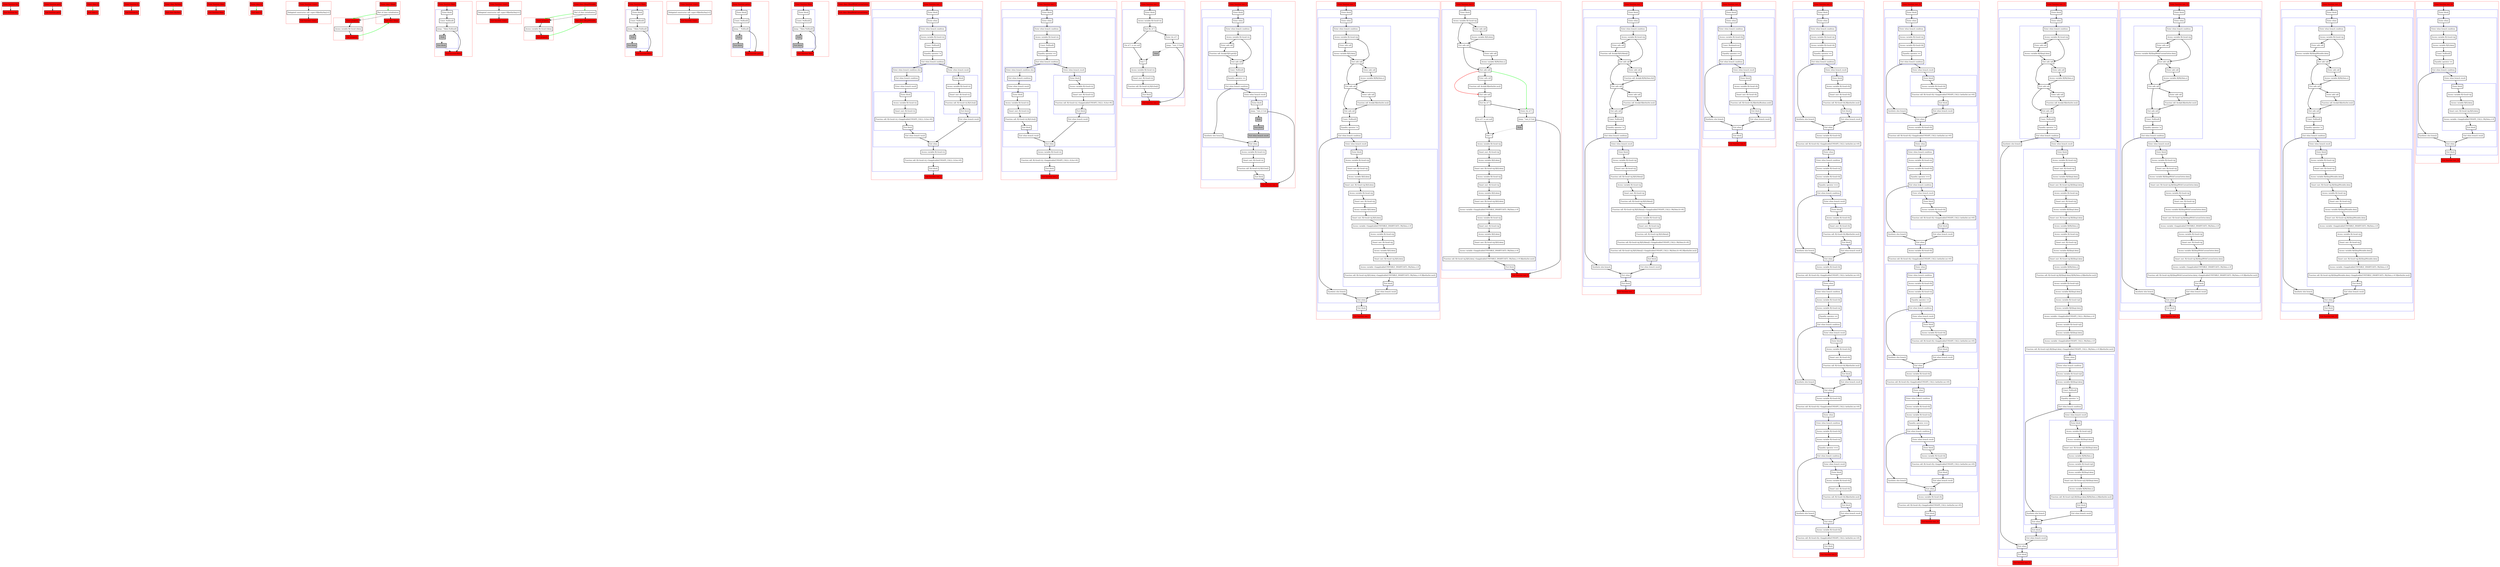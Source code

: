 digraph nullability_kt {
    graph [nodesep=3]
    node [shape=box penwidth=2]
    edge [penwidth=2]

    subgraph cluster_0 {
        color=red
        0 [label="Enter function foo" style="filled" fillcolor=red];
        1 [label="Exit function foo" style="filled" fillcolor=red];
    }
    0 -> {1};

    subgraph cluster_1 {
        color=red
        2 [label="Enter function getA" style="filled" fillcolor=red];
        3 [label="Exit function getA" style="filled" fillcolor=red];
    }
    2 -> {3};

    subgraph cluster_2 {
        color=red
        4 [label="Enter class A" style="filled" fillcolor=red];
        5 [label="Exit class A" style="filled" fillcolor=red];
    }
    4 -> {5} [color=green];

    subgraph cluster_3 {
        color=red
        6 [label="Enter function fs" style="filled" fillcolor=red];
        7 [label="Exit function fs" style="filled" fillcolor=red];
    }
    6 -> {7};

    subgraph cluster_4 {
        color=red
        8 [label="Enter class MyData" style="filled" fillcolor=red];
        9 [label="Exit class MyData" style="filled" fillcolor=red];
    }
    8 -> {9} [color=green];

    subgraph cluster_5 {
        color=red
        10 [label="Enter function fdata" style="filled" fillcolor=red];
        11 [label="Exit function fdata" style="filled" fillcolor=red];
    }
    10 -> {11};

    subgraph cluster_6 {
        color=red
        12 [label="Enter class Q" style="filled" fillcolor=red];
        13 [label="Exit class Q" style="filled" fillcolor=red];
    }
    12 -> {13} [color=green];

    subgraph cluster_7 {
        color=red
        14 [label="Enter function <init>" style="filled" fillcolor=red];
        15 [label="Delegated constructor call: super<R|kotlin/Any|>()"];
        16 [label="Exit function <init>" style="filled" fillcolor=red];
    }
    14 -> {15};
    15 -> {16};

    subgraph cluster_8 {
        color=red
        17 [label="Enter property" style="filled" fillcolor=red];
        18 [label="Access variable R|<local>/data|"];
        19 [label="Exit property" style="filled" fillcolor=red];
    }
    17 -> {18};
    18 -> {19};
    19 -> {29} [color=green];

    subgraph cluster_9 {
        color=red
        20 [label="Enter function fdata" style="filled" fillcolor=red];
        subgraph cluster_10 {
            color=blue
            21 [label="Enter block"];
            22 [label="Const: Null(null)"];
            23 [label="Jump: ^fdata Null(null)"];
            24 [label="Stub" style="filled" fillcolor=gray];
            25 [label="Exit block" style="filled" fillcolor=gray];
        }
        26 [label="Exit function fdata" style="filled" fillcolor=red];
    }
    20 -> {21};
    21 -> {22};
    22 -> {23};
    23 -> {26};
    23 -> {24} [style=dotted];
    24 -> {25} [style=dotted];
    25 -> {26} [style=dotted];

    subgraph cluster_11 {
        color=red
        27 [label="Enter class QImpl" style="filled" fillcolor=red];
        28 [label="Part of class initialization"];
        29 [label="Exit class QImpl" style="filled" fillcolor=red];
    }
    27 -> {28} [color=green];
    28 -> {29} [style=dotted];
    28 -> {17} [color=green];
    28 -> {17} [style=dashed];

    subgraph cluster_12 {
        color=red
        30 [label="Enter function <init>" style="filled" fillcolor=red];
        31 [label="Delegated constructor call: super<R|kotlin/Any|>()"];
        32 [label="Exit function <init>" style="filled" fillcolor=red];
    }
    30 -> {31};
    31 -> {32};

    subgraph cluster_13 {
        color=red
        33 [label="Enter property" style="filled" fillcolor=red];
        34 [label="Access variable R|<local>/data|"];
        35 [label="Exit property" style="filled" fillcolor=red];
    }
    33 -> {34};
    34 -> {35};
    35 -> {45} [color=green];

    subgraph cluster_14 {
        color=red
        36 [label="Enter function fdata" style="filled" fillcolor=red];
        subgraph cluster_15 {
            color=blue
            37 [label="Enter block"];
            38 [label="Const: Null(null)"];
            39 [label="Jump: ^fdata Null(null)"];
            40 [label="Stub" style="filled" fillcolor=gray];
            41 [label="Exit block" style="filled" fillcolor=gray];
        }
        42 [label="Exit function fdata" style="filled" fillcolor=red];
    }
    36 -> {37};
    37 -> {38};
    38 -> {39};
    39 -> {42};
    39 -> {40} [style=dotted];
    40 -> {41} [style=dotted];
    41 -> {42} [style=dotted];

    subgraph cluster_16 {
        color=red
        43 [label="Enter class QImplMutable" style="filled" fillcolor=red];
        44 [label="Part of class initialization"];
        45 [label="Exit class QImplMutable" style="filled" fillcolor=red];
    }
    43 -> {44} [color=green];
    44 -> {45} [style=dotted];
    44 -> {33} [color=green];
    44 -> {33} [style=dashed];

    subgraph cluster_17 {
        color=red
        46 [label="Enter function <init>" style="filled" fillcolor=red];
        47 [label="Delegated constructor call: super<R|kotlin/Any|>()"];
        48 [label="Exit function <init>" style="filled" fillcolor=red];
    }
    46 -> {47};
    47 -> {48};

    subgraph cluster_18 {
        color=red
        49 [label="Enter function getter" style="filled" fillcolor=red];
        subgraph cluster_19 {
            color=blue
            50 [label="Enter block"];
            51 [label="Const: Null(null)"];
            52 [label="Jump: ^ Null(null)"];
            53 [label="Stub" style="filled" fillcolor=gray];
            54 [label="Exit block" style="filled" fillcolor=gray];
        }
        55 [label="Exit function getter" style="filled" fillcolor=red];
    }
    49 -> {50};
    50 -> {51};
    51 -> {52};
    52 -> {55};
    52 -> {53} [style=dotted];
    53 -> {54} [style=dotted];
    54 -> {55} [style=dotted];

    subgraph cluster_20 {
        color=red
        56 [label="Enter function fdata" style="filled" fillcolor=red];
        subgraph cluster_21 {
            color=blue
            57 [label="Enter block"];
            58 [label="Const: Null(null)"];
            59 [label="Jump: ^fdata Null(null)"];
            60 [label="Stub" style="filled" fillcolor=gray];
            61 [label="Exit block" style="filled" fillcolor=gray];
        }
        62 [label="Exit function fdata" style="filled" fillcolor=red];
    }
    56 -> {57};
    57 -> {58};
    58 -> {59};
    59 -> {62};
    59 -> {60} [style=dotted];
    60 -> {61} [style=dotted];
    61 -> {62} [style=dotted];

    subgraph cluster_22 {
        color=red
        63 [label="Enter class QImplWithCustomGetter" style="filled" fillcolor=red];
        64 [label="Exit class QImplWithCustomGetter" style="filled" fillcolor=red];
    }
    63 -> {64} [color=green];

    subgraph cluster_23 {
        color=red
        65 [label="Enter function test_1" style="filled" fillcolor=red];
        subgraph cluster_24 {
            color=blue
            66 [label="Enter block"];
            subgraph cluster_25 {
                color=blue
                67 [label="Enter when"];
                subgraph cluster_26 {
                    color=blue
                    68 [label="Enter when branch condition "];
                    69 [label="Access variable R|<local>/x|"];
                    70 [label="Const: Null(null)"];
                    71 [label="Equality operator !="];
                    72 [label="Exit when branch condition"];
                }
                subgraph cluster_27 {
                    color=blue
                    73 [label="Enter when branch condition else"];
                    74 [label="Exit when branch condition"];
                }
                75 [label="Enter when branch result"];
                subgraph cluster_28 {
                    color=blue
                    76 [label="Enter block"];
                    77 [label="Access variable R|<local>/x|"];
                    78 [label="Smart cast: R|<local>/x|"];
                    79 [label="Function call: R|<local>/x|.<Inapplicable(UNSAFE_CALL): /A.foo>#()"];
                    80 [label="Exit block"];
                }
                81 [label="Exit when branch result"];
                82 [label="Enter when branch result"];
                subgraph cluster_29 {
                    color=blue
                    83 [label="Enter block"];
                    84 [label="Access variable R|<local>/x|"];
                    85 [label="Smart cast: R|<local>/x|"];
                    86 [label="Function call: R|<local>/x|.R|/A.foo|()"];
                    87 [label="Exit block"];
                }
                88 [label="Exit when branch result"];
                89 [label="Exit when"];
            }
            90 [label="Access variable R|<local>/x|"];
            91 [label="Function call: R|<local>/x|.<Inapplicable(UNSAFE_CALL): /A.foo>#()"];
            92 [label="Exit block"];
        }
        93 [label="Exit function test_1" style="filled" fillcolor=red];
    }
    65 -> {66};
    66 -> {67};
    67 -> {68};
    68 -> {69};
    69 -> {70};
    70 -> {71};
    71 -> {72};
    72 -> {82 73};
    73 -> {74};
    74 -> {75};
    75 -> {76};
    76 -> {77};
    77 -> {78};
    78 -> {79};
    79 -> {80};
    80 -> {81};
    81 -> {89};
    82 -> {83};
    83 -> {84};
    84 -> {85};
    85 -> {86};
    86 -> {87};
    87 -> {88};
    88 -> {89};
    89 -> {90};
    90 -> {91};
    91 -> {92};
    92 -> {93};

    subgraph cluster_30 {
        color=red
        94 [label="Enter function test_2" style="filled" fillcolor=red];
        subgraph cluster_31 {
            color=blue
            95 [label="Enter block"];
            subgraph cluster_32 {
                color=blue
                96 [label="Enter when"];
                subgraph cluster_33 {
                    color=blue
                    97 [label="Enter when branch condition "];
                    98 [label="Access variable R|<local>/x|"];
                    99 [label="Const: Null(null)"];
                    100 [label="Equality operator =="];
                    101 [label="Exit when branch condition"];
                }
                subgraph cluster_34 {
                    color=blue
                    102 [label="Enter when branch condition else"];
                    103 [label="Exit when branch condition"];
                }
                104 [label="Enter when branch result"];
                subgraph cluster_35 {
                    color=blue
                    105 [label="Enter block"];
                    106 [label="Access variable R|<local>/x|"];
                    107 [label="Smart cast: R|<local>/x|"];
                    108 [label="Function call: R|<local>/x|.R|/A.foo|()"];
                    109 [label="Exit block"];
                }
                110 [label="Exit when branch result"];
                111 [label="Enter when branch result"];
                subgraph cluster_36 {
                    color=blue
                    112 [label="Enter block"];
                    113 [label="Access variable R|<local>/x|"];
                    114 [label="Smart cast: R|<local>/x|"];
                    115 [label="Function call: R|<local>/x|.<Inapplicable(UNSAFE_CALL): /A.foo>#()"];
                    116 [label="Exit block"];
                }
                117 [label="Exit when branch result"];
                118 [label="Exit when"];
            }
            119 [label="Access variable R|<local>/x|"];
            120 [label="Function call: R|<local>/x|.<Inapplicable(UNSAFE_CALL): /A.foo>#()"];
            121 [label="Exit block"];
        }
        122 [label="Exit function test_2" style="filled" fillcolor=red];
    }
    94 -> {95};
    95 -> {96};
    96 -> {97};
    97 -> {98};
    98 -> {99};
    99 -> {100};
    100 -> {101};
    101 -> {111 102};
    102 -> {103};
    103 -> {104};
    104 -> {105};
    105 -> {106};
    106 -> {107};
    107 -> {108};
    108 -> {109};
    109 -> {110};
    110 -> {118};
    111 -> {112};
    112 -> {113};
    113 -> {114};
    114 -> {115};
    115 -> {116};
    116 -> {117};
    117 -> {118};
    118 -> {119};
    119 -> {120};
    120 -> {121};
    121 -> {122};

    subgraph cluster_37 {
        color=red
        123 [label="Enter function test_3" style="filled" fillcolor=red];
        subgraph cluster_38 {
            color=blue
            124 [label="Enter block"];
            125 [label="Access variable R|<local>/x|"];
            126 [label="Exit lhs of ?:"];
            127 [label="Enter rhs of ?:"];
            128 [label="Jump: ^test_3 Unit"];
            129 [label="Stub" style="filled" fillcolor=gray];
            130 [label="Lhs of ?: is not null"];
            131 [label="Exit ?:"];
            132 [label="Access variable R|<local>/x|"];
            133 [label="Smart cast: R|<local>/x|"];
            134 [label="Function call: R|<local>/x|.R|/A.foo|()"];
            135 [label="Exit block"];
        }
        136 [label="Exit function test_3" style="filled" fillcolor=red];
    }
    123 -> {124};
    124 -> {125};
    125 -> {126};
    126 -> {130 127};
    127 -> {128};
    128 -> {136};
    128 -> {129} [style=dotted];
    129 -> {131} [style=dotted];
    130 -> {131};
    131 -> {132};
    132 -> {133};
    133 -> {134};
    134 -> {135};
    135 -> {136};

    subgraph cluster_39 {
        color=red
        137 [label="Enter function test_4" style="filled" fillcolor=red];
        subgraph cluster_40 {
            color=blue
            138 [label="Enter block"];
            subgraph cluster_41 {
                color=blue
                139 [label="Enter when"];
                subgraph cluster_42 {
                    color=blue
                    140 [label="Enter when branch condition "];
                    141 [label="Access variable R|<local>/x|"];
                    142 [label="Enter safe call"];
                    143 [label="Function call: $subj$.R|/A.getA|()"];
                    144 [label="Exit safe call"];
                    145 [label="Const: Null(null)"];
                    146 [label="Equality operator =="];
                    147 [label="Exit when branch condition"];
                }
                148 [label="Synthetic else branch"];
                149 [label="Enter when branch result"];
                subgraph cluster_43 {
                    color=blue
                    150 [label="Enter block"];
                    151 [label="Jump: ^test_4 Unit"];
                    152 [label="Stub" style="filled" fillcolor=gray];
                    153 [label="Exit block" style="filled" fillcolor=gray];
                }
                154 [label="Exit when branch result" style="filled" fillcolor=gray];
                155 [label="Exit when"];
            }
            156 [label="Access variable R|<local>/x|"];
            157 [label="Smart cast: R|<local>/x|"];
            158 [label="Function call: R|<local>/x|.R|/A.foo|()"];
            159 [label="Exit block"];
        }
        160 [label="Exit function test_4" style="filled" fillcolor=red];
    }
    137 -> {138};
    138 -> {139};
    139 -> {140};
    140 -> {141};
    141 -> {142 144};
    142 -> {143};
    143 -> {144};
    144 -> {145};
    145 -> {146};
    146 -> {147};
    147 -> {149 148};
    148 -> {155};
    149 -> {150};
    150 -> {151};
    151 -> {160};
    151 -> {152} [style=dotted];
    152 -> {153} [style=dotted];
    153 -> {154} [style=dotted];
    154 -> {155} [style=dotted];
    155 -> {156};
    156 -> {157};
    157 -> {158};
    158 -> {159};
    159 -> {160};

    subgraph cluster_44 {
        color=red
        161 [label="Enter function test_5" style="filled" fillcolor=red];
        subgraph cluster_45 {
            color=blue
            162 [label="Enter block"];
            subgraph cluster_46 {
                color=blue
                163 [label="Enter when"];
                subgraph cluster_47 {
                    color=blue
                    164 [label="Enter when branch condition "];
                    165 [label="Access variable R|<local>/q|"];
                    166 [label="Enter safe call"];
                    167 [label="Access variable R|/Q.data|"];
                    168 [label="Exit safe call"];
                    169 [label="Enter safe call"];
                    170 [label="Access variable R|/MyData.s|"];
                    171 [label="Exit safe call"];
                    172 [label="Enter safe call"];
                    173 [label="Function call: $subj$.R|kotlin/Int.inc|()"];
                    174 [label="Exit safe call"];
                    175 [label="Const: Null(null)"];
                    176 [label="Equality operator !="];
                    177 [label="Exit when branch condition"];
                }
                178 [label="Synthetic else branch"];
                179 [label="Enter when branch result"];
                subgraph cluster_48 {
                    color=blue
                    180 [label="Enter block"];
                    181 [label="Access variable R|<local>/q|"];
                    182 [label="Smart cast: R|<local>/q|"];
                    183 [label="Access variable R|/Q.data|"];
                    184 [label="Smart cast: R|<local>/q|.R|/Q.data|"];
                    185 [label="Access variable R|<local>/q|"];
                    186 [label="Smart cast: R|<local>/q|"];
                    187 [label="Access variable R|/Q.data|"];
                    188 [label="Smart cast: R|<local>/q|.R|/Q.data|"];
                    189 [label="Access variable <Inapplicable(UNSTABLE_SMARTCAST): /MyData.s>#"];
                    190 [label="Access variable R|<local>/q|"];
                    191 [label="Smart cast: R|<local>/q|"];
                    192 [label="Access variable R|/Q.data|"];
                    193 [label="Smart cast: R|<local>/q|.R|/Q.data|"];
                    194 [label="Access variable <Inapplicable(UNSTABLE_SMARTCAST): /MyData.s>#"];
                    195 [label="Function call: R|<local>/q|.R|/Q.data|.<Inapplicable(UNSTABLE_SMARTCAST): /MyData.s>#.R|kotlin/Int.inc|()"];
                    196 [label="Exit block"];
                }
                197 [label="Exit when branch result"];
                198 [label="Exit when"];
            }
            199 [label="Exit block"];
        }
        200 [label="Exit function test_5" style="filled" fillcolor=red];
    }
    161 -> {162};
    162 -> {163};
    163 -> {164};
    164 -> {165};
    165 -> {166 168};
    166 -> {167};
    167 -> {168};
    168 -> {169 171};
    169 -> {170};
    170 -> {171};
    171 -> {172 174};
    172 -> {173};
    173 -> {174};
    174 -> {175};
    175 -> {176};
    176 -> {177};
    177 -> {179 178};
    178 -> {198};
    179 -> {180};
    180 -> {181};
    181 -> {182};
    182 -> {183};
    183 -> {184};
    184 -> {185};
    185 -> {186};
    186 -> {187};
    187 -> {188};
    188 -> {189};
    189 -> {190};
    190 -> {191};
    191 -> {192};
    192 -> {193};
    193 -> {194};
    194 -> {195};
    195 -> {196};
    196 -> {197};
    197 -> {198};
    198 -> {199};
    199 -> {200};

    subgraph cluster_49 {
        color=red
        201 [label="Enter function test_6" style="filled" fillcolor=red];
        subgraph cluster_50 {
            color=blue
            202 [label="Enter block"];
            203 [label="Access variable R|<local>/q|"];
            204 [label="Enter safe call"];
            205 [label="Access variable R|/Q.data|"];
            206 [label="Exit safe call"];
            207 [label="Enter safe call"];
            208 [label="Access variable R|/MyData.s|"];
            209 [label="Exit safe call"];
            210 [label="Enter safe call"];
            211 [label="Function call: $subj$.R|kotlin/Int.inc|()"];
            212 [label="Exit safe call"];
            213 [label="Exit lhs of ?:"];
            214 [label="Enter rhs of ?:"];
            215 [label="Jump: ^test_6 Unit"];
            216 [label="Stub" style="filled" fillcolor=gray];
            217 [label="Lhs of ?: is not null"];
            218 [label="Exit ?:"];
            219 [label="Access variable R|<local>/q|"];
            220 [label="Smart cast: R|<local>/q|"];
            221 [label="Access variable R|/Q.data|"];
            222 [label="Smart cast: R|<local>/q|.R|/Q.data|"];
            223 [label="Access variable R|<local>/q|"];
            224 [label="Smart cast: R|<local>/q|"];
            225 [label="Access variable R|/Q.data|"];
            226 [label="Smart cast: R|<local>/q|.R|/Q.data|"];
            227 [label="Access variable <Inapplicable(UNSTABLE_SMARTCAST): /MyData.s>#"];
            228 [label="Access variable R|<local>/q|"];
            229 [label="Smart cast: R|<local>/q|"];
            230 [label="Access variable R|/Q.data|"];
            231 [label="Smart cast: R|<local>/q|.R|/Q.data|"];
            232 [label="Access variable <Inapplicable(UNSTABLE_SMARTCAST): /MyData.s>#"];
            233 [label="Function call: R|<local>/q|.R|/Q.data|.<Inapplicable(UNSTABLE_SMARTCAST): /MyData.s>#.R|kotlin/Int.inc|()"];
            234 [label="Exit block"];
        }
        235 [label="Exit function test_6" style="filled" fillcolor=red];
    }
    201 -> {202};
    202 -> {203};
    203 -> {204 206};
    204 -> {205};
    205 -> {206};
    206 -> {207 209};
    207 -> {208};
    208 -> {209};
    209 -> {210};
    209 -> {212} [color=red];
    209 -> {214} [color=green];
    210 -> {211};
    211 -> {212};
    212 -> {213};
    213 -> {217 214};
    214 -> {215};
    215 -> {235};
    215 -> {216} [style=dotted];
    216 -> {218} [style=dotted];
    217 -> {218};
    218 -> {219};
    219 -> {220};
    220 -> {221};
    221 -> {222};
    222 -> {223};
    223 -> {224};
    224 -> {225};
    225 -> {226};
    226 -> {227};
    227 -> {228};
    228 -> {229};
    229 -> {230};
    230 -> {231};
    231 -> {232};
    232 -> {233};
    233 -> {234};
    234 -> {235};

    subgraph cluster_51 {
        color=red
        236 [label="Enter function test_7" style="filled" fillcolor=red];
        subgraph cluster_52 {
            color=blue
            237 [label="Enter block"];
            subgraph cluster_53 {
                color=blue
                238 [label="Enter when"];
                subgraph cluster_54 {
                    color=blue
                    239 [label="Enter when branch condition "];
                    240 [label="Access variable R|<local>/q|"];
                    241 [label="Enter safe call"];
                    242 [label="Function call: $subj$.R|/Q.fdata|()"];
                    243 [label="Exit safe call"];
                    244 [label="Enter safe call"];
                    245 [label="Function call: $subj$.R|/MyData.fs|()"];
                    246 [label="Exit safe call"];
                    247 [label="Enter safe call"];
                    248 [label="Function call: $subj$.R|kotlin/Int.inc|()"];
                    249 [label="Exit safe call"];
                    250 [label="Const: Null(null)"];
                    251 [label="Equality operator !="];
                    252 [label="Exit when branch condition"];
                }
                253 [label="Synthetic else branch"];
                254 [label="Enter when branch result"];
                subgraph cluster_55 {
                    color=blue
                    255 [label="Enter block"];
                    256 [label="Access variable R|<local>/q|"];
                    257 [label="Smart cast: R|<local>/q|"];
                    258 [label="Function call: R|<local>/q|.R|/Q.fdata|()"];
                    259 [label="Access variable R|<local>/q|"];
                    260 [label="Smart cast: R|<local>/q|"];
                    261 [label="Function call: R|<local>/q|.R|/Q.fdata|()"];
                    262 [label="Function call: R|<local>/q|.R|/Q.fdata|().<Inapplicable(UNSAFE_CALL): /MyData.fs>#()"];
                    263 [label="Access variable R|<local>/q|"];
                    264 [label="Smart cast: R|<local>/q|"];
                    265 [label="Function call: R|<local>/q|.R|/Q.fdata|()"];
                    266 [label="Function call: R|<local>/q|.R|/Q.fdata|().<Inapplicable(UNSAFE_CALL): /MyData.fs>#()"];
                    267 [label="Function call: R|<local>/q|.R|/Q.fdata|().<Inapplicable(UNSAFE_CALL): /MyData.fs>#().R|kotlin/Int.inc|()"];
                    268 [label="Exit block"];
                }
                269 [label="Exit when branch result"];
                270 [label="Exit when"];
            }
            271 [label="Exit block"];
        }
        272 [label="Exit function test_7" style="filled" fillcolor=red];
    }
    236 -> {237};
    237 -> {238};
    238 -> {239};
    239 -> {240};
    240 -> {241 243};
    241 -> {242};
    242 -> {243};
    243 -> {244 246};
    244 -> {245};
    245 -> {246};
    246 -> {247 249};
    247 -> {248};
    248 -> {249};
    249 -> {250};
    250 -> {251};
    251 -> {252};
    252 -> {254 253};
    253 -> {270};
    254 -> {255};
    255 -> {256};
    256 -> {257};
    257 -> {258};
    258 -> {259};
    259 -> {260};
    260 -> {261};
    261 -> {262};
    262 -> {263};
    263 -> {264};
    264 -> {265};
    265 -> {266};
    266 -> {267};
    267 -> {268};
    268 -> {269};
    269 -> {270};
    270 -> {271};
    271 -> {272};

    subgraph cluster_56 {
        color=red
        273 [label="Enter function test_8" style="filled" fillcolor=red];
        subgraph cluster_57 {
            color=blue
            274 [label="Enter block"];
            subgraph cluster_58 {
                color=blue
                275 [label="Enter when"];
                subgraph cluster_59 {
                    color=blue
                    276 [label="Enter when branch condition "];
                    277 [label="Access variable R|<local>/b|"];
                    278 [label="Const: Boolean(true)"];
                    279 [label="Equality operator =="];
                    280 [label="Exit when branch condition"];
                }
                281 [label="Synthetic else branch"];
                282 [label="Enter when branch result"];
                subgraph cluster_60 {
                    color=blue
                    283 [label="Enter block"];
                    284 [label="Access variable R|<local>/b|"];
                    285 [label="Smart cast: R|<local>/b|"];
                    286 [label="Function call: R|<local>/b|.R|kotlin/Boolean.not|()"];
                    287 [label="Exit block"];
                }
                288 [label="Exit when branch result"];
                289 [label="Exit when"];
            }
            290 [label="Exit block"];
        }
        291 [label="Exit function test_8" style="filled" fillcolor=red];
    }
    273 -> {274};
    274 -> {275};
    275 -> {276};
    276 -> {277};
    277 -> {278};
    278 -> {279};
    279 -> {280};
    280 -> {282 281};
    281 -> {289};
    282 -> {283};
    283 -> {284};
    284 -> {285};
    285 -> {286};
    286 -> {287};
    287 -> {288};
    288 -> {289};
    289 -> {290};
    290 -> {291};

    subgraph cluster_61 {
        color=red
        292 [label="Enter function test_9" style="filled" fillcolor=red];
        subgraph cluster_62 {
            color=blue
            293 [label="Enter block"];
            subgraph cluster_63 {
                color=blue
                294 [label="Enter when"];
                subgraph cluster_64 {
                    color=blue
                    295 [label="Enter when branch condition "];
                    296 [label="Access variable R|<local>/a|"];
                    297 [label="Access variable R|<local>/b|"];
                    298 [label="Equality operator =="];
                    299 [label="Exit when branch condition"];
                }
                300 [label="Synthetic else branch"];
                301 [label="Enter when branch result"];
                subgraph cluster_65 {
                    color=blue
                    302 [label="Enter block"];
                    303 [label="Access variable R|<local>/b|"];
                    304 [label="Smart cast: R|<local>/b|"];
                    305 [label="Function call: R|<local>/b|.R|kotlin/Int.inc|()"];
                    306 [label="Exit block"];
                }
                307 [label="Exit when branch result"];
                308 [label="Exit when"];
            }
            309 [label="Access variable R|<local>/b|"];
            310 [label="Function call: R|<local>/b|.<Inapplicable(UNSAFE_CALL): kotlin/Int.inc>#()"];
            subgraph cluster_66 {
                color=blue
                311 [label="Enter when"];
                subgraph cluster_67 {
                    color=blue
                    312 [label="Enter when branch condition "];
                    313 [label="Access variable R|<local>/a|"];
                    314 [label="Access variable R|<local>/b|"];
                    315 [label="Equality operator ==="];
                    316 [label="Exit when branch condition"];
                }
                317 [label="Synthetic else branch"];
                318 [label="Enter when branch result"];
                subgraph cluster_68 {
                    color=blue
                    319 [label="Enter block"];
                    320 [label="Access variable R|<local>/b|"];
                    321 [label="Smart cast: R|<local>/b|"];
                    322 [label="Function call: R|<local>/b|.R|kotlin/Int.inc|()"];
                    323 [label="Exit block"];
                }
                324 [label="Exit when branch result"];
                325 [label="Exit when"];
            }
            326 [label="Access variable R|<local>/b|"];
            327 [label="Function call: R|<local>/b|.<Inapplicable(UNSAFE_CALL): kotlin/Int.inc>#()"];
            subgraph cluster_69 {
                color=blue
                328 [label="Enter when"];
                subgraph cluster_70 {
                    color=blue
                    329 [label="Enter when branch condition "];
                    330 [label="Access variable R|<local>/b|"];
                    331 [label="Access variable R|<local>/a|"];
                    332 [label="Equality operator =="];
                    333 [label="Exit when branch condition"];
                }
                334 [label="Synthetic else branch"];
                335 [label="Enter when branch result"];
                subgraph cluster_71 {
                    color=blue
                    336 [label="Enter block"];
                    337 [label="Access variable R|<local>/b|"];
                    338 [label="Smart cast: R|<local>/b|"];
                    339 [label="Function call: R|<local>/b|.R|kotlin/Int.inc|()"];
                    340 [label="Exit block"];
                }
                341 [label="Exit when branch result"];
                342 [label="Exit when"];
            }
            343 [label="Access variable R|<local>/b|"];
            344 [label="Function call: R|<local>/b|.<Inapplicable(UNSAFE_CALL): kotlin/Int.inc>#()"];
            subgraph cluster_72 {
                color=blue
                345 [label="Enter when"];
                subgraph cluster_73 {
                    color=blue
                    346 [label="Enter when branch condition "];
                    347 [label="Access variable R|<local>/b|"];
                    348 [label="Access variable R|<local>/a|"];
                    349 [label="Equality operator ==="];
                    350 [label="Exit when branch condition"];
                }
                351 [label="Synthetic else branch"];
                352 [label="Enter when branch result"];
                subgraph cluster_74 {
                    color=blue
                    353 [label="Enter block"];
                    354 [label="Access variable R|<local>/b|"];
                    355 [label="Smart cast: R|<local>/b|"];
                    356 [label="Function call: R|<local>/b|.R|kotlin/Int.inc|()"];
                    357 [label="Exit block"];
                }
                358 [label="Exit when branch result"];
                359 [label="Exit when"];
            }
            360 [label="Access variable R|<local>/b|"];
            361 [label="Function call: R|<local>/b|.<Inapplicable(UNSAFE_CALL): kotlin/Int.inc>#()"];
            362 [label="Exit block"];
        }
        363 [label="Exit function test_9" style="filled" fillcolor=red];
    }
    292 -> {293};
    293 -> {294};
    294 -> {295};
    295 -> {296};
    296 -> {297};
    297 -> {298};
    298 -> {299};
    299 -> {301 300};
    300 -> {308};
    301 -> {302};
    302 -> {303};
    303 -> {304};
    304 -> {305};
    305 -> {306};
    306 -> {307};
    307 -> {308};
    308 -> {309};
    309 -> {310};
    310 -> {311};
    311 -> {312};
    312 -> {313};
    313 -> {314};
    314 -> {315};
    315 -> {316};
    316 -> {318 317};
    317 -> {325};
    318 -> {319};
    319 -> {320};
    320 -> {321};
    321 -> {322};
    322 -> {323};
    323 -> {324};
    324 -> {325};
    325 -> {326};
    326 -> {327};
    327 -> {328};
    328 -> {329};
    329 -> {330};
    330 -> {331};
    331 -> {332};
    332 -> {333};
    333 -> {335 334};
    334 -> {342};
    335 -> {336};
    336 -> {337};
    337 -> {338};
    338 -> {339};
    339 -> {340};
    340 -> {341};
    341 -> {342};
    342 -> {343};
    343 -> {344};
    344 -> {345};
    345 -> {346};
    346 -> {347};
    347 -> {348};
    348 -> {349};
    349 -> {350};
    350 -> {352 351};
    351 -> {359};
    352 -> {353};
    353 -> {354};
    354 -> {355};
    355 -> {356};
    356 -> {357};
    357 -> {358};
    358 -> {359};
    359 -> {360};
    360 -> {361};
    361 -> {362};
    362 -> {363};

    subgraph cluster_75 {
        color=red
        364 [label="Enter function test_10" style="filled" fillcolor=red];
        subgraph cluster_76 {
            color=blue
            365 [label="Enter block"];
            subgraph cluster_77 {
                color=blue
                366 [label="Enter when"];
                subgraph cluster_78 {
                    color=blue
                    367 [label="Enter when branch condition "];
                    368 [label="Access variable R|<local>/a|"];
                    369 [label="Access variable R|<local>/b|"];
                    370 [label="Equality operator =="];
                    371 [label="Exit when branch condition"];
                }
                372 [label="Synthetic else branch"];
                373 [label="Enter when branch result"];
                subgraph cluster_79 {
                    color=blue
                    374 [label="Enter block"];
                    375 [label="Access variable R|<local>/b|"];
                    376 [label="Function call: R|<local>/b|.<Inapplicable(UNSAFE_CALL): kotlin/Int.inc>#()"];
                    377 [label="Exit block"];
                }
                378 [label="Exit when branch result"];
                379 [label="Exit when"];
            }
            380 [label="Access variable R|<local>/b|"];
            381 [label="Function call: R|<local>/b|.<Inapplicable(UNSAFE_CALL): kotlin/Int.inc>#()"];
            subgraph cluster_80 {
                color=blue
                382 [label="Enter when"];
                subgraph cluster_81 {
                    color=blue
                    383 [label="Enter when branch condition "];
                    384 [label="Access variable R|<local>/a|"];
                    385 [label="Access variable R|<local>/b|"];
                    386 [label="Equality operator ==="];
                    387 [label="Exit when branch condition"];
                }
                388 [label="Synthetic else branch"];
                389 [label="Enter when branch result"];
                subgraph cluster_82 {
                    color=blue
                    390 [label="Enter block"];
                    391 [label="Access variable R|<local>/b|"];
                    392 [label="Function call: R|<local>/b|.<Inapplicable(UNSAFE_CALL): kotlin/Int.inc>#()"];
                    393 [label="Exit block"];
                }
                394 [label="Exit when branch result"];
                395 [label="Exit when"];
            }
            396 [label="Access variable R|<local>/b|"];
            397 [label="Function call: R|<local>/b|.<Inapplicable(UNSAFE_CALL): kotlin/Int.inc>#()"];
            subgraph cluster_83 {
                color=blue
                398 [label="Enter when"];
                subgraph cluster_84 {
                    color=blue
                    399 [label="Enter when branch condition "];
                    400 [label="Access variable R|<local>/b|"];
                    401 [label="Access variable R|<local>/a|"];
                    402 [label="Equality operator =="];
                    403 [label="Exit when branch condition"];
                }
                404 [label="Synthetic else branch"];
                405 [label="Enter when branch result"];
                subgraph cluster_85 {
                    color=blue
                    406 [label="Enter block"];
                    407 [label="Access variable R|<local>/b|"];
                    408 [label="Function call: R|<local>/b|.<Inapplicable(UNSAFE_CALL): kotlin/Int.inc>#()"];
                    409 [label="Exit block"];
                }
                410 [label="Exit when branch result"];
                411 [label="Exit when"];
            }
            412 [label="Access variable R|<local>/b|"];
            413 [label="Function call: R|<local>/b|.<Inapplicable(UNSAFE_CALL): kotlin/Int.inc>#()"];
            subgraph cluster_86 {
                color=blue
                414 [label="Enter when"];
                subgraph cluster_87 {
                    color=blue
                    415 [label="Enter when branch condition "];
                    416 [label="Access variable R|<local>/b|"];
                    417 [label="Access variable R|<local>/a|"];
                    418 [label="Equality operator ==="];
                    419 [label="Exit when branch condition"];
                }
                420 [label="Synthetic else branch"];
                421 [label="Enter when branch result"];
                subgraph cluster_88 {
                    color=blue
                    422 [label="Enter block"];
                    423 [label="Access variable R|<local>/b|"];
                    424 [label="Function call: R|<local>/b|.<Inapplicable(UNSAFE_CALL): kotlin/Int.inc>#()"];
                    425 [label="Exit block"];
                }
                426 [label="Exit when branch result"];
                427 [label="Exit when"];
            }
            428 [label="Access variable R|<local>/b|"];
            429 [label="Function call: R|<local>/b|.<Inapplicable(UNSAFE_CALL): kotlin/Int.inc>#()"];
            430 [label="Exit block"];
        }
        431 [label="Exit function test_10" style="filled" fillcolor=red];
    }
    364 -> {365};
    365 -> {366};
    366 -> {367};
    367 -> {368};
    368 -> {369};
    369 -> {370};
    370 -> {371};
    371 -> {373 372};
    372 -> {379};
    373 -> {374};
    374 -> {375};
    375 -> {376};
    376 -> {377};
    377 -> {378};
    378 -> {379};
    379 -> {380};
    380 -> {381};
    381 -> {382};
    382 -> {383};
    383 -> {384};
    384 -> {385};
    385 -> {386};
    386 -> {387};
    387 -> {389 388};
    388 -> {395};
    389 -> {390};
    390 -> {391};
    391 -> {392};
    392 -> {393};
    393 -> {394};
    394 -> {395};
    395 -> {396};
    396 -> {397};
    397 -> {398};
    398 -> {399};
    399 -> {400};
    400 -> {401};
    401 -> {402};
    402 -> {403};
    403 -> {405 404};
    404 -> {411};
    405 -> {406};
    406 -> {407};
    407 -> {408};
    408 -> {409};
    409 -> {410};
    410 -> {411};
    411 -> {412};
    412 -> {413};
    413 -> {414};
    414 -> {415};
    415 -> {416};
    416 -> {417};
    417 -> {418};
    418 -> {419};
    419 -> {421 420};
    420 -> {427};
    421 -> {422};
    422 -> {423};
    423 -> {424};
    424 -> {425};
    425 -> {426};
    426 -> {427};
    427 -> {428};
    428 -> {429};
    429 -> {430};
    430 -> {431};

    subgraph cluster_89 {
        color=red
        432 [label="Enter function test_11" style="filled" fillcolor=red];
        subgraph cluster_90 {
            color=blue
            433 [label="Enter block"];
            subgraph cluster_91 {
                color=blue
                434 [label="Enter when"];
                subgraph cluster_92 {
                    color=blue
                    435 [label="Enter when branch condition "];
                    436 [label="Access variable R|<local>/q|"];
                    437 [label="Enter safe call"];
                    438 [label="Access variable R|/QImpl.data|"];
                    439 [label="Exit safe call"];
                    440 [label="Enter safe call"];
                    441 [label="Access variable R|/MyData.s|"];
                    442 [label="Exit safe call"];
                    443 [label="Enter safe call"];
                    444 [label="Function call: $subj$.R|kotlin/Int.inc|()"];
                    445 [label="Exit safe call"];
                    446 [label="Const: Null(null)"];
                    447 [label="Equality operator !="];
                    448 [label="Exit when branch condition"];
                }
                449 [label="Synthetic else branch"];
                450 [label="Enter when branch result"];
                subgraph cluster_93 {
                    color=blue
                    451 [label="Enter block"];
                    452 [label="Access variable R|<local>/q|"];
                    453 [label="Smart cast: R|<local>/q|"];
                    454 [label="Access variable R|/QImpl.data|"];
                    455 [label="Smart cast: R|<local>/q|.R|/QImpl.data|"];
                    456 [label="Access variable R|<local>/q|"];
                    457 [label="Smart cast: R|<local>/q|"];
                    458 [label="Access variable R|/QImpl.data|"];
                    459 [label="Smart cast: R|<local>/q|.R|/QImpl.data|"];
                    460 [label="Access variable R|/MyData.s|"];
                    461 [label="Access variable R|<local>/q|"];
                    462 [label="Smart cast: R|<local>/q|"];
                    463 [label="Access variable R|/QImpl.data|"];
                    464 [label="Smart cast: R|<local>/q|.R|/QImpl.data|"];
                    465 [label="Access variable R|/MyData.s|"];
                    466 [label="Function call: R|<local>/q|.R|/QImpl.data|.R|/MyData.s|.R|kotlin/Int.inc|()"];
                    467 [label="Access variable R|<local>/q2|"];
                    468 [label="Access variable R|/QImpl.data|"];
                    469 [label="Access variable R|<local>/q2|"];
                    470 [label="Access variable R|/QImpl.data|"];
                    471 [label="Access variable <Inapplicable(UNSAFE_CALL): /MyData.s>#"];
                    472 [label="Access variable R|<local>/q2|"];
                    473 [label="Access variable R|/QImpl.data|"];
                    474 [label="Access variable <Inapplicable(UNSAFE_CALL): /MyData.s>#"];
                    475 [label="Function call: R|<local>/q2|.R|/QImpl.data|.<Inapplicable(UNSAFE_CALL): /MyData.s>#.R|kotlin/Int.inc|()"];
                    subgraph cluster_94 {
                        color=blue
                        476 [label="Enter when"];
                        subgraph cluster_95 {
                            color=blue
                            477 [label="Enter when branch condition "];
                            478 [label="Access variable R|<local>/q2|"];
                            479 [label="Access variable R|/QImpl.data|"];
                            480 [label="Const: Null(null)"];
                            481 [label="Equality operator !="];
                            482 [label="Exit when branch condition"];
                        }
                        483 [label="Synthetic else branch"];
                        484 [label="Enter when branch result"];
                        subgraph cluster_96 {
                            color=blue
                            485 [label="Enter block"];
                            486 [label="Access variable R|<local>/q2|"];
                            487 [label="Access variable R|/QImpl.data|"];
                            488 [label="Smart cast: R|<local>/q2|.R|/QImpl.data|"];
                            489 [label="Access variable R|/MyData.s|"];
                            490 [label="Access variable R|<local>/q2|"];
                            491 [label="Access variable R|/QImpl.data|"];
                            492 [label="Smart cast: R|<local>/q2|.R|/QImpl.data|"];
                            493 [label="Access variable R|/MyData.s|"];
                            494 [label="Function call: R|<local>/q2|.R|/QImpl.data|.R|/MyData.s|.R|kotlin/Int.inc|()"];
                            495 [label="Exit block"];
                        }
                        496 [label="Exit when branch result"];
                        497 [label="Exit when"];
                    }
                    498 [label="Exit block"];
                }
                499 [label="Exit when branch result"];
                500 [label="Exit when"];
            }
            501 [label="Exit block"];
        }
        502 [label="Exit function test_11" style="filled" fillcolor=red];
    }
    432 -> {433};
    433 -> {434};
    434 -> {435};
    435 -> {436};
    436 -> {437 439};
    437 -> {438};
    438 -> {439};
    439 -> {440 442};
    440 -> {441};
    441 -> {442};
    442 -> {443 445};
    443 -> {444};
    444 -> {445};
    445 -> {446};
    446 -> {447};
    447 -> {448};
    448 -> {450 449};
    449 -> {500};
    450 -> {451};
    451 -> {452};
    452 -> {453};
    453 -> {454};
    454 -> {455};
    455 -> {456};
    456 -> {457};
    457 -> {458};
    458 -> {459};
    459 -> {460};
    460 -> {461};
    461 -> {462};
    462 -> {463};
    463 -> {464};
    464 -> {465};
    465 -> {466};
    466 -> {467};
    467 -> {468};
    468 -> {469};
    469 -> {470};
    470 -> {471};
    471 -> {472};
    472 -> {473};
    473 -> {474};
    474 -> {475};
    475 -> {476};
    476 -> {477};
    477 -> {478};
    478 -> {479};
    479 -> {480};
    480 -> {481};
    481 -> {482};
    482 -> {484 483};
    483 -> {497};
    484 -> {485};
    485 -> {486};
    486 -> {487};
    487 -> {488};
    488 -> {489};
    489 -> {490};
    490 -> {491};
    491 -> {492};
    492 -> {493};
    493 -> {494};
    494 -> {495};
    495 -> {496};
    496 -> {497};
    497 -> {498};
    498 -> {499};
    499 -> {500};
    500 -> {501};
    501 -> {502};

    subgraph cluster_97 {
        color=red
        503 [label="Enter function test_12" style="filled" fillcolor=red];
        subgraph cluster_98 {
            color=blue
            504 [label="Enter block"];
            subgraph cluster_99 {
                color=blue
                505 [label="Enter when"];
                subgraph cluster_100 {
                    color=blue
                    506 [label="Enter when branch condition "];
                    507 [label="Access variable R|<local>/q|"];
                    508 [label="Enter safe call"];
                    509 [label="Access variable R|/QImplWithCustomGetter.data|"];
                    510 [label="Exit safe call"];
                    511 [label="Enter safe call"];
                    512 [label="Access variable R|/MyData.s|"];
                    513 [label="Exit safe call"];
                    514 [label="Enter safe call"];
                    515 [label="Function call: $subj$.R|kotlin/Int.inc|()"];
                    516 [label="Exit safe call"];
                    517 [label="Const: Null(null)"];
                    518 [label="Equality operator !="];
                    519 [label="Exit when branch condition"];
                }
                520 [label="Synthetic else branch"];
                521 [label="Enter when branch result"];
                subgraph cluster_101 {
                    color=blue
                    522 [label="Enter block"];
                    523 [label="Access variable R|<local>/q|"];
                    524 [label="Smart cast: R|<local>/q|"];
                    525 [label="Access variable R|/QImplWithCustomGetter.data|"];
                    526 [label="Smart cast: R|<local>/q|.R|/QImplWithCustomGetter.data|"];
                    527 [label="Access variable R|<local>/q|"];
                    528 [label="Smart cast: R|<local>/q|"];
                    529 [label="Access variable R|/QImplWithCustomGetter.data|"];
                    530 [label="Smart cast: R|<local>/q|.R|/QImplWithCustomGetter.data|"];
                    531 [label="Access variable <Inapplicable(UNSTABLE_SMARTCAST): /MyData.s>#"];
                    532 [label="Access variable R|<local>/q|"];
                    533 [label="Smart cast: R|<local>/q|"];
                    534 [label="Access variable R|/QImplWithCustomGetter.data|"];
                    535 [label="Smart cast: R|<local>/q|.R|/QImplWithCustomGetter.data|"];
                    536 [label="Access variable <Inapplicable(UNSTABLE_SMARTCAST): /MyData.s>#"];
                    537 [label="Function call: R|<local>/q|.R|/QImplWithCustomGetter.data|.<Inapplicable(UNSTABLE_SMARTCAST): /MyData.s>#.R|kotlin/Int.inc|()"];
                    538 [label="Exit block"];
                }
                539 [label="Exit when branch result"];
                540 [label="Exit when"];
            }
            541 [label="Exit block"];
        }
        542 [label="Exit function test_12" style="filled" fillcolor=red];
    }
    503 -> {504};
    504 -> {505};
    505 -> {506};
    506 -> {507};
    507 -> {508 510};
    508 -> {509};
    509 -> {510};
    510 -> {511 513};
    511 -> {512};
    512 -> {513};
    513 -> {514 516};
    514 -> {515};
    515 -> {516};
    516 -> {517};
    517 -> {518};
    518 -> {519};
    519 -> {521 520};
    520 -> {540};
    521 -> {522};
    522 -> {523};
    523 -> {524};
    524 -> {525};
    525 -> {526};
    526 -> {527};
    527 -> {528};
    528 -> {529};
    529 -> {530};
    530 -> {531};
    531 -> {532};
    532 -> {533};
    533 -> {534};
    534 -> {535};
    535 -> {536};
    536 -> {537};
    537 -> {538};
    538 -> {539};
    539 -> {540};
    540 -> {541};
    541 -> {542};

    subgraph cluster_102 {
        color=red
        543 [label="Enter function test_13" style="filled" fillcolor=red];
        subgraph cluster_103 {
            color=blue
            544 [label="Enter block"];
            subgraph cluster_104 {
                color=blue
                545 [label="Enter when"];
                subgraph cluster_105 {
                    color=blue
                    546 [label="Enter when branch condition "];
                    547 [label="Access variable R|<local>/q|"];
                    548 [label="Enter safe call"];
                    549 [label="Access variable R|/QImplMutable.data|"];
                    550 [label="Exit safe call"];
                    551 [label="Enter safe call"];
                    552 [label="Access variable R|/MyData.s|"];
                    553 [label="Exit safe call"];
                    554 [label="Enter safe call"];
                    555 [label="Function call: $subj$.R|kotlin/Int.inc|()"];
                    556 [label="Exit safe call"];
                    557 [label="Const: Null(null)"];
                    558 [label="Equality operator !="];
                    559 [label="Exit when branch condition"];
                }
                560 [label="Synthetic else branch"];
                561 [label="Enter when branch result"];
                subgraph cluster_106 {
                    color=blue
                    562 [label="Enter block"];
                    563 [label="Access variable R|<local>/q|"];
                    564 [label="Smart cast: R|<local>/q|"];
                    565 [label="Access variable R|/QImplMutable.data|"];
                    566 [label="Smart cast: R|<local>/q|.R|/QImplMutable.data|"];
                    567 [label="Access variable R|<local>/q|"];
                    568 [label="Smart cast: R|<local>/q|"];
                    569 [label="Access variable R|/QImplMutable.data|"];
                    570 [label="Smart cast: R|<local>/q|.R|/QImplMutable.data|"];
                    571 [label="Access variable <Inapplicable(UNSTABLE_SMARTCAST): /MyData.s>#"];
                    572 [label="Access variable R|<local>/q|"];
                    573 [label="Smart cast: R|<local>/q|"];
                    574 [label="Access variable R|/QImplMutable.data|"];
                    575 [label="Smart cast: R|<local>/q|.R|/QImplMutable.data|"];
                    576 [label="Access variable <Inapplicable(UNSTABLE_SMARTCAST): /MyData.s>#"];
                    577 [label="Function call: R|<local>/q|.R|/QImplMutable.data|.<Inapplicable(UNSTABLE_SMARTCAST): /MyData.s>#.R|kotlin/Int.inc|()"];
                    578 [label="Exit block"];
                }
                579 [label="Exit when branch result"];
                580 [label="Exit when"];
            }
            581 [label="Exit block"];
        }
        582 [label="Exit function test_13" style="filled" fillcolor=red];
    }
    543 -> {544};
    544 -> {545};
    545 -> {546};
    546 -> {547};
    547 -> {548 550};
    548 -> {549};
    549 -> {550};
    550 -> {551 553};
    551 -> {552};
    552 -> {553};
    553 -> {554 556};
    554 -> {555};
    555 -> {556};
    556 -> {557};
    557 -> {558};
    558 -> {559};
    559 -> {561 560};
    560 -> {580};
    561 -> {562};
    562 -> {563};
    563 -> {564};
    564 -> {565};
    565 -> {566};
    566 -> {567};
    567 -> {568};
    568 -> {569};
    569 -> {570};
    570 -> {571};
    571 -> {572};
    572 -> {573};
    573 -> {574};
    574 -> {575};
    575 -> {576};
    576 -> {577};
    577 -> {578};
    578 -> {579};
    579 -> {580};
    580 -> {581};
    581 -> {582};

    subgraph cluster_107 {
        color=red
        583 [label="Enter function test_14" style="filled" fillcolor=red];
        subgraph cluster_108 {
            color=blue
            584 [label="Enter block"];
            subgraph cluster_109 {
                color=blue
                585 [label="Enter when"];
                subgraph cluster_110 {
                    color=blue
                    586 [label="Enter when branch condition "];
                    587 [label="Access variable R|<local>/q|"];
                    588 [label="Access variable R|/Q.data|"];
                    589 [label="Const: Null(null)"];
                    590 [label="Equality operator =="];
                    591 [label="Exit when branch condition"];
                }
                592 [label="Synthetic else branch"];
                593 [label="Enter when branch result"];
                subgraph cluster_111 {
                    color=blue
                    594 [label="Enter block"];
                    595 [label="Access variable R|<local>/q|"];
                    596 [label="Access variable R|/Q.data|"];
                    597 [label="Smart cast: R|<local>/q|.R|/Q.data|"];
                    598 [label="Access variable <Inapplicable(UNSAFE_CALL): /MyData.s>#"];
                    599 [label="Exit block"];
                }
                600 [label="Exit when branch result"];
                601 [label="Exit when"];
            }
            602 [label="Exit block"];
        }
        603 [label="Exit function test_14" style="filled" fillcolor=red];
    }
    583 -> {584};
    584 -> {585};
    585 -> {586};
    586 -> {587};
    587 -> {588};
    588 -> {589};
    589 -> {590};
    590 -> {591};
    591 -> {593 592};
    592 -> {601};
    593 -> {594};
    594 -> {595};
    595 -> {596};
    596 -> {597};
    597 -> {598};
    598 -> {599};
    599 -> {600};
    600 -> {601};
    601 -> {602};
    602 -> {603};

}
